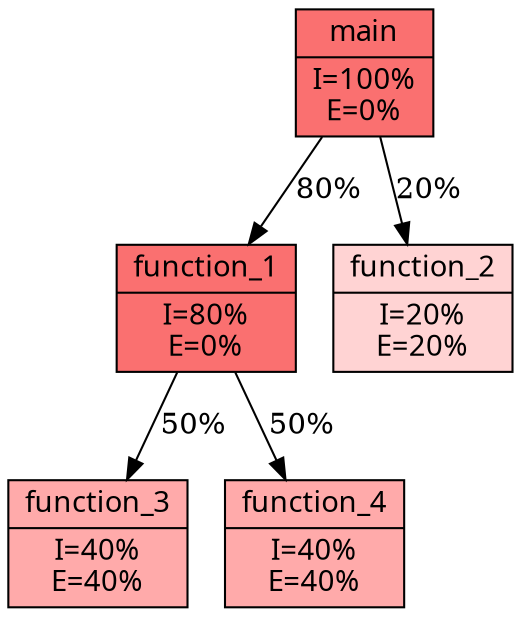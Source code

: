 digraph Profiler {
ratio=compress
a [shape=record,label="{main|I=100%\nE=0%\n}",style=filled,fillcolor="#fa7070",fontname=sans];
b [shape=record,label="{function_1|I=80%\nE=0%\n}",style=filled,fillcolor="#fa7070",fontname=sans];
c [shape=record,label="{function_2|I=20%\nE=20%\n}",style=filled,fillcolor="#ffd3d3",fontname=sans];
d [shape=record,label="{function_3|I=40%\nE=40%\n}",style=filled,fillcolor="#ffaaaa",fontname=sans];
e [shape=record,label="{function_4|I=40%\nE=40%\n}",style=filled,fillcolor="#ffaaaa",fontname=sans];
a -> b [label="80%", weight=10]
a -> c [label="20%", weight=10]
b -> d [label="50%", weight=10]
b -> e [label="50%", weight=10]
}
